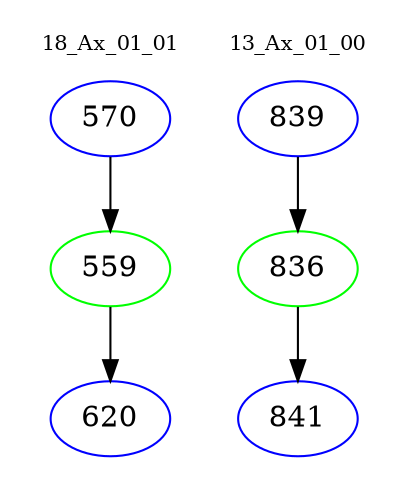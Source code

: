 digraph{
subgraph cluster_0 {
color = white
label = "18_Ax_01_01";
fontsize=10;
T0_570 [label="570", color="blue"]
T0_570 -> T0_559 [color="black"]
T0_559 [label="559", color="green"]
T0_559 -> T0_620 [color="black"]
T0_620 [label="620", color="blue"]
}
subgraph cluster_1 {
color = white
label = "13_Ax_01_00";
fontsize=10;
T1_839 [label="839", color="blue"]
T1_839 -> T1_836 [color="black"]
T1_836 [label="836", color="green"]
T1_836 -> T1_841 [color="black"]
T1_841 [label="841", color="blue"]
}
}
